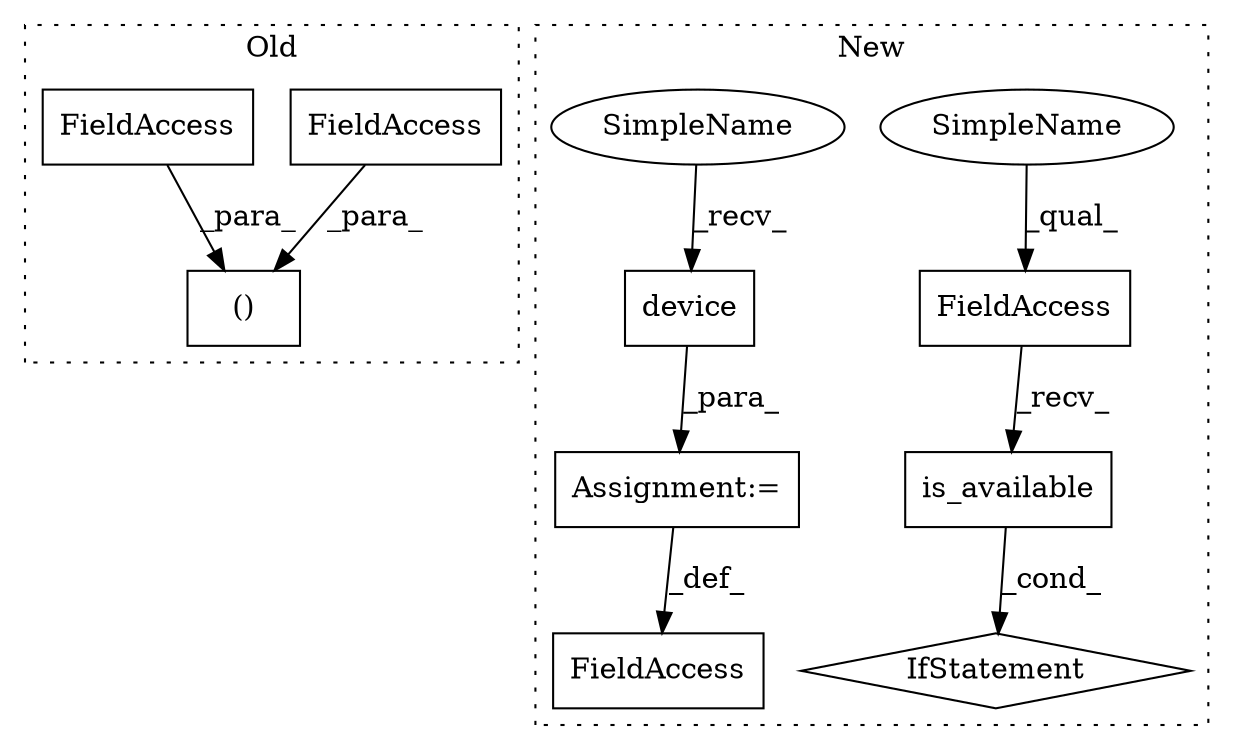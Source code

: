 digraph G {
subgraph cluster0 {
1 [label="()" a="106" s="3174" l="50" shape="box"];
7 [label="FieldAccess" a="22" s="3196" l="7" shape="box"];
8 [label="FieldAccess" a="22" s="3174" l="9" shape="box"];
label = "Old";
style="dotted";
}
subgraph cluster1 {
2 [label="is_available" a="32" s="2206" l="14" shape="box"];
3 [label="FieldAccess" a="22" s="2195" l="10" shape="box"];
4 [label="IfStatement" a="25" s="2220" l="3" shape="diamond"];
5 [label="device" a="32" s="2188,2237" l="7,1" shape="box"];
6 [label="Assignment:=" a="7" s="2181" l="1" shape="box"];
9 [label="FieldAccess" a="22" s="2330" l="9" shape="box"];
10 [label="SimpleName" a="42" s="2195" l="5" shape="ellipse"];
11 [label="SimpleName" a="42" s="2182" l="5" shape="ellipse"];
label = "New";
style="dotted";
}
2 -> 4 [label="_cond_"];
3 -> 2 [label="_recv_"];
5 -> 6 [label="_para_"];
6 -> 9 [label="_def_"];
7 -> 1 [label="_para_"];
8 -> 1 [label="_para_"];
10 -> 3 [label="_qual_"];
11 -> 5 [label="_recv_"];
}